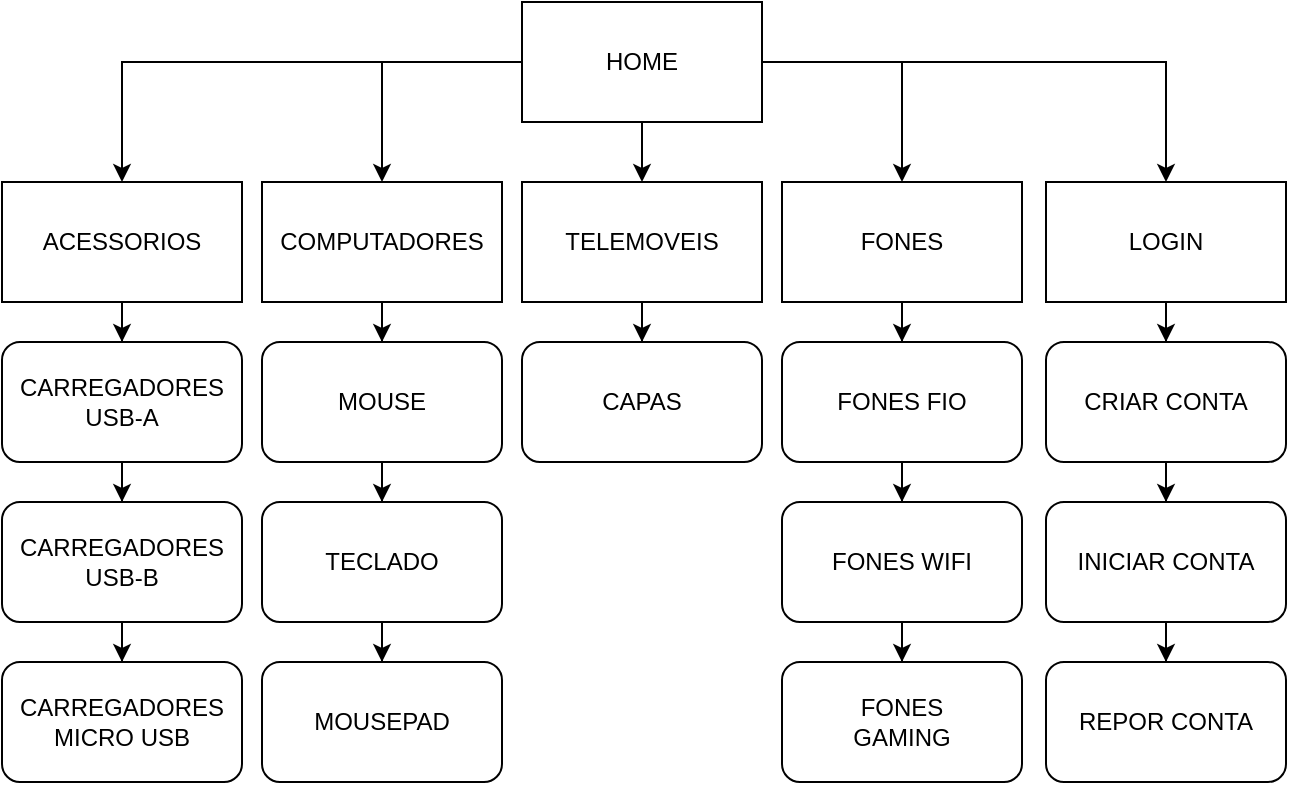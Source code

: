 <mxfile version="26.1.1">
  <diagram name="Página-1" id="OgBPiq893gKOfCJQqvQN">
    <mxGraphModel dx="1028" dy="489" grid="1" gridSize="10" guides="1" tooltips="1" connect="1" arrows="1" fold="1" page="1" pageScale="1" pageWidth="827" pageHeight="1169" math="0" shadow="0">
      <root>
        <mxCell id="0" />
        <mxCell id="1" parent="0" />
        <mxCell id="YHl9FNw88viFwvAzo70--15" style="edgeStyle=orthogonalEdgeStyle;rounded=0;orthogonalLoop=1;jettySize=auto;html=1;" edge="1" parent="1" source="_ZZTBhrSXdHvQE6JQ2D3-1" target="_ZZTBhrSXdHvQE6JQ2D3-3">
          <mxGeometry relative="1" as="geometry" />
        </mxCell>
        <mxCell id="YHl9FNw88viFwvAzo70--16" style="edgeStyle=orthogonalEdgeStyle;rounded=0;orthogonalLoop=1;jettySize=auto;html=1;" edge="1" parent="1" source="_ZZTBhrSXdHvQE6JQ2D3-1" target="_ZZTBhrSXdHvQE6JQ2D3-2">
          <mxGeometry relative="1" as="geometry" />
        </mxCell>
        <mxCell id="YHl9FNw88viFwvAzo70--17" style="edgeStyle=orthogonalEdgeStyle;rounded=0;orthogonalLoop=1;jettySize=auto;html=1;" edge="1" parent="1" source="_ZZTBhrSXdHvQE6JQ2D3-1" target="_ZZTBhrSXdHvQE6JQ2D3-7">
          <mxGeometry relative="1" as="geometry" />
        </mxCell>
        <mxCell id="YHl9FNw88viFwvAzo70--18" style="edgeStyle=orthogonalEdgeStyle;rounded=0;orthogonalLoop=1;jettySize=auto;html=1;" edge="1" parent="1" source="_ZZTBhrSXdHvQE6JQ2D3-1" target="_ZZTBhrSXdHvQE6JQ2D3-4">
          <mxGeometry relative="1" as="geometry" />
        </mxCell>
        <mxCell id="YHl9FNw88viFwvAzo70--19" style="edgeStyle=orthogonalEdgeStyle;rounded=0;orthogonalLoop=1;jettySize=auto;html=1;" edge="1" parent="1" source="_ZZTBhrSXdHvQE6JQ2D3-1" target="_ZZTBhrSXdHvQE6JQ2D3-5">
          <mxGeometry relative="1" as="geometry" />
        </mxCell>
        <mxCell id="_ZZTBhrSXdHvQE6JQ2D3-1" value="HOME" style="rounded=0;whiteSpace=wrap;html=1;" parent="1" vertex="1">
          <mxGeometry x="379" y="140" width="120" height="60" as="geometry" />
        </mxCell>
        <mxCell id="YHl9FNw88viFwvAzo70--24" style="edgeStyle=orthogonalEdgeStyle;rounded=0;orthogonalLoop=1;jettySize=auto;html=1;" edge="1" parent="1" source="_ZZTBhrSXdHvQE6JQ2D3-2" target="YHl9FNw88viFwvAzo70--1">
          <mxGeometry relative="1" as="geometry" />
        </mxCell>
        <mxCell id="_ZZTBhrSXdHvQE6JQ2D3-2" value="FONES" style="rounded=0;whiteSpace=wrap;html=1;" parent="1" vertex="1">
          <mxGeometry x="509" y="230" width="120" height="60" as="geometry" />
        </mxCell>
        <mxCell id="YHl9FNw88viFwvAzo70--22" value="" style="edgeStyle=orthogonalEdgeStyle;rounded=0;orthogonalLoop=1;jettySize=auto;html=1;" edge="1" parent="1" source="_ZZTBhrSXdHvQE6JQ2D3-3" target="YHl9FNw88viFwvAzo70--8">
          <mxGeometry relative="1" as="geometry" />
        </mxCell>
        <mxCell id="_ZZTBhrSXdHvQE6JQ2D3-3" value="TELEMOVEIS" style="rounded=0;whiteSpace=wrap;html=1;" parent="1" vertex="1">
          <mxGeometry x="379" y="230" width="120" height="60" as="geometry" />
        </mxCell>
        <mxCell id="YHl9FNw88viFwvAzo70--21" style="edgeStyle=orthogonalEdgeStyle;rounded=0;orthogonalLoop=1;jettySize=auto;html=1;" edge="1" parent="1" source="_ZZTBhrSXdHvQE6JQ2D3-4" target="YHl9FNw88viFwvAzo70--5">
          <mxGeometry relative="1" as="geometry" />
        </mxCell>
        <mxCell id="_ZZTBhrSXdHvQE6JQ2D3-4" value="COMPUTADORES" style="rounded=0;whiteSpace=wrap;html=1;" parent="1" vertex="1">
          <mxGeometry x="249" y="230" width="120" height="60" as="geometry" />
        </mxCell>
        <mxCell id="YHl9FNw88viFwvAzo70--20" style="edgeStyle=orthogonalEdgeStyle;rounded=0;orthogonalLoop=1;jettySize=auto;html=1;" edge="1" parent="1" source="_ZZTBhrSXdHvQE6JQ2D3-5" target="YHl9FNw88viFwvAzo70--9">
          <mxGeometry relative="1" as="geometry" />
        </mxCell>
        <mxCell id="_ZZTBhrSXdHvQE6JQ2D3-5" value="ACESSORIOS" style="rounded=0;whiteSpace=wrap;html=1;" parent="1" vertex="1">
          <mxGeometry x="119" y="230" width="120" height="60" as="geometry" />
        </mxCell>
        <mxCell id="YHl9FNw88viFwvAzo70--25" style="edgeStyle=orthogonalEdgeStyle;rounded=0;orthogonalLoop=1;jettySize=auto;html=1;" edge="1" parent="1" source="_ZZTBhrSXdHvQE6JQ2D3-7" target="_ZZTBhrSXdHvQE6JQ2D3-8">
          <mxGeometry relative="1" as="geometry" />
        </mxCell>
        <mxCell id="_ZZTBhrSXdHvQE6JQ2D3-7" value="LOGIN" style="rounded=0;whiteSpace=wrap;html=1;" parent="1" vertex="1">
          <mxGeometry x="641" y="230" width="120" height="60" as="geometry" />
        </mxCell>
        <mxCell id="YHl9FNw88viFwvAzo70--26" style="edgeStyle=orthogonalEdgeStyle;rounded=0;orthogonalLoop=1;jettySize=auto;html=1;" edge="1" parent="1" source="_ZZTBhrSXdHvQE6JQ2D3-8" target="_ZZTBhrSXdHvQE6JQ2D3-9">
          <mxGeometry relative="1" as="geometry" />
        </mxCell>
        <mxCell id="_ZZTBhrSXdHvQE6JQ2D3-8" value="CRIAR CONTA" style="rounded=1;whiteSpace=wrap;html=1;" parent="1" vertex="1">
          <mxGeometry x="641" y="310" width="120" height="60" as="geometry" />
        </mxCell>
        <mxCell id="YHl9FNw88viFwvAzo70--33" style="edgeStyle=orthogonalEdgeStyle;rounded=0;orthogonalLoop=1;jettySize=auto;html=1;" edge="1" parent="1" source="_ZZTBhrSXdHvQE6JQ2D3-9" target="_ZZTBhrSXdHvQE6JQ2D3-10">
          <mxGeometry relative="1" as="geometry" />
        </mxCell>
        <mxCell id="_ZZTBhrSXdHvQE6JQ2D3-9" value="INICIAR CONTA" style="rounded=1;whiteSpace=wrap;html=1;" parent="1" vertex="1">
          <mxGeometry x="641" y="390" width="120" height="60" as="geometry" />
        </mxCell>
        <mxCell id="_ZZTBhrSXdHvQE6JQ2D3-10" value="REPOR CONTA" style="rounded=1;whiteSpace=wrap;html=1;" parent="1" vertex="1">
          <mxGeometry x="641" y="470" width="120" height="60" as="geometry" />
        </mxCell>
        <mxCell id="YHl9FNw88viFwvAzo70--27" style="edgeStyle=orthogonalEdgeStyle;rounded=0;orthogonalLoop=1;jettySize=auto;html=1;" edge="1" parent="1" source="YHl9FNw88viFwvAzo70--1" target="YHl9FNw88viFwvAzo70--2">
          <mxGeometry relative="1" as="geometry" />
        </mxCell>
        <mxCell id="YHl9FNw88viFwvAzo70--1" value="FONES FIO" style="rounded=1;whiteSpace=wrap;html=1;" vertex="1" parent="1">
          <mxGeometry x="509" y="310" width="120" height="60" as="geometry" />
        </mxCell>
        <mxCell id="YHl9FNw88viFwvAzo70--32" style="edgeStyle=orthogonalEdgeStyle;rounded=0;orthogonalLoop=1;jettySize=auto;html=1;" edge="1" parent="1" source="YHl9FNw88viFwvAzo70--2" target="YHl9FNw88viFwvAzo70--13">
          <mxGeometry relative="1" as="geometry" />
        </mxCell>
        <mxCell id="YHl9FNw88viFwvAzo70--2" value="FONES WIFI" style="rounded=1;whiteSpace=wrap;html=1;" vertex="1" parent="1">
          <mxGeometry x="509" y="390" width="120" height="60" as="geometry" />
        </mxCell>
        <mxCell id="YHl9FNw88viFwvAzo70--28" style="edgeStyle=orthogonalEdgeStyle;rounded=0;orthogonalLoop=1;jettySize=auto;html=1;" edge="1" parent="1" source="YHl9FNw88viFwvAzo70--5" target="YHl9FNw88viFwvAzo70--6">
          <mxGeometry relative="1" as="geometry" />
        </mxCell>
        <mxCell id="YHl9FNw88viFwvAzo70--5" value="MOUSE" style="rounded=1;whiteSpace=wrap;html=1;" vertex="1" parent="1">
          <mxGeometry x="249" y="310" width="120" height="60" as="geometry" />
        </mxCell>
        <mxCell id="YHl9FNw88viFwvAzo70--31" style="edgeStyle=orthogonalEdgeStyle;rounded=0;orthogonalLoop=1;jettySize=auto;html=1;" edge="1" parent="1" source="YHl9FNw88viFwvAzo70--6" target="YHl9FNw88viFwvAzo70--7">
          <mxGeometry relative="1" as="geometry" />
        </mxCell>
        <mxCell id="YHl9FNw88viFwvAzo70--6" value="TECLADO" style="rounded=1;whiteSpace=wrap;html=1;" vertex="1" parent="1">
          <mxGeometry x="249" y="390" width="120" height="60" as="geometry" />
        </mxCell>
        <mxCell id="YHl9FNw88viFwvAzo70--7" value="MOUSEPAD" style="rounded=1;whiteSpace=wrap;html=1;" vertex="1" parent="1">
          <mxGeometry x="249" y="470" width="120" height="60" as="geometry" />
        </mxCell>
        <mxCell id="YHl9FNw88viFwvAzo70--8" value="CAPAS" style="rounded=1;whiteSpace=wrap;html=1;" vertex="1" parent="1">
          <mxGeometry x="379" y="310" width="120" height="60" as="geometry" />
        </mxCell>
        <mxCell id="YHl9FNw88viFwvAzo70--29" style="edgeStyle=orthogonalEdgeStyle;rounded=0;orthogonalLoop=1;jettySize=auto;html=1;" edge="1" parent="1" source="YHl9FNw88viFwvAzo70--9" target="YHl9FNw88viFwvAzo70--11">
          <mxGeometry relative="1" as="geometry" />
        </mxCell>
        <mxCell id="YHl9FNw88viFwvAzo70--9" value="CARREGADORES&lt;div&gt;USB-A&lt;/div&gt;" style="rounded=1;whiteSpace=wrap;html=1;" vertex="1" parent="1">
          <mxGeometry x="119" y="310" width="120" height="60" as="geometry" />
        </mxCell>
        <mxCell id="YHl9FNw88viFwvAzo70--30" style="edgeStyle=orthogonalEdgeStyle;rounded=0;orthogonalLoop=1;jettySize=auto;html=1;" edge="1" parent="1" source="YHl9FNw88viFwvAzo70--11" target="YHl9FNw88viFwvAzo70--12">
          <mxGeometry relative="1" as="geometry" />
        </mxCell>
        <mxCell id="YHl9FNw88viFwvAzo70--11" value="CARREGADORES&lt;div&gt;USB-B&lt;/div&gt;" style="rounded=1;whiteSpace=wrap;html=1;" vertex="1" parent="1">
          <mxGeometry x="119" y="390" width="120" height="60" as="geometry" />
        </mxCell>
        <mxCell id="YHl9FNw88viFwvAzo70--12" value="CARREGADORES&lt;div&gt;MICRO USB&lt;/div&gt;" style="rounded=1;whiteSpace=wrap;html=1;" vertex="1" parent="1">
          <mxGeometry x="119" y="470" width="120" height="60" as="geometry" />
        </mxCell>
        <mxCell id="YHl9FNw88viFwvAzo70--13" value="FONES&lt;div&gt;GAMING&lt;/div&gt;" style="rounded=1;whiteSpace=wrap;html=1;" vertex="1" parent="1">
          <mxGeometry x="509" y="470" width="120" height="60" as="geometry" />
        </mxCell>
      </root>
    </mxGraphModel>
  </diagram>
</mxfile>
